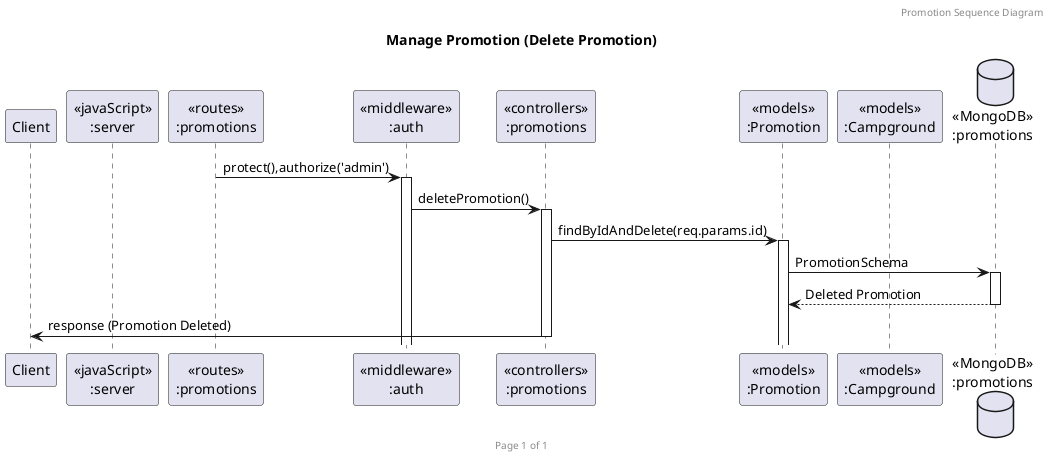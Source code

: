 @startuml manage-promotion

header Promotion Sequence Diagram
footer Page %page% of %lastpage%
title "Manage Promotion (Delete Promotion)"

participant "Client" as client
participant "<<javaScript>>\n:server" as server
participant "<<routes>>\n:promotions" as routerPromotions
participant "<<middleware>>\n:auth" as middlewareAuth
participant "<<controllers>>\n:promotions" as controllersPromotions
participant "<<models>>\n:Promotion" as modelPromotion
participant "<<models>>\n:Campground" as modelCampground
database "<<MongoDB>>\n:promotions" as PromotionsDatabase

routerPromotions -> middlewareAuth ++: protect(),authorize('admin')
middlewareAuth -> controllersPromotions ++: deletePromotion()
controllersPromotions -> modelPromotion ++: findByIdAndDelete(req.params.id)
modelPromotion -> PromotionsDatabase ++: PromotionSchema
PromotionsDatabase --> modelPromotion --: Deleted Promotion
controllersPromotions->client --: response (Promotion Deleted)

@enduml
